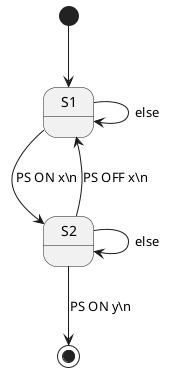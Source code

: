 @startuml

'subregex for req 6:
'PS ON (\d+)\n(?:(?!PS OFF \5\n)(.|\n))*PS ON (?:(?!\5)\d+)\n

[*] --> S1
S1 --> S2: PS ON x\\n
S1 --> S1: else
S2 --> S2: else

S2 --> [*]: PS ON y\\n
S2 --> S1: PS OFF x\\n


@enduml
